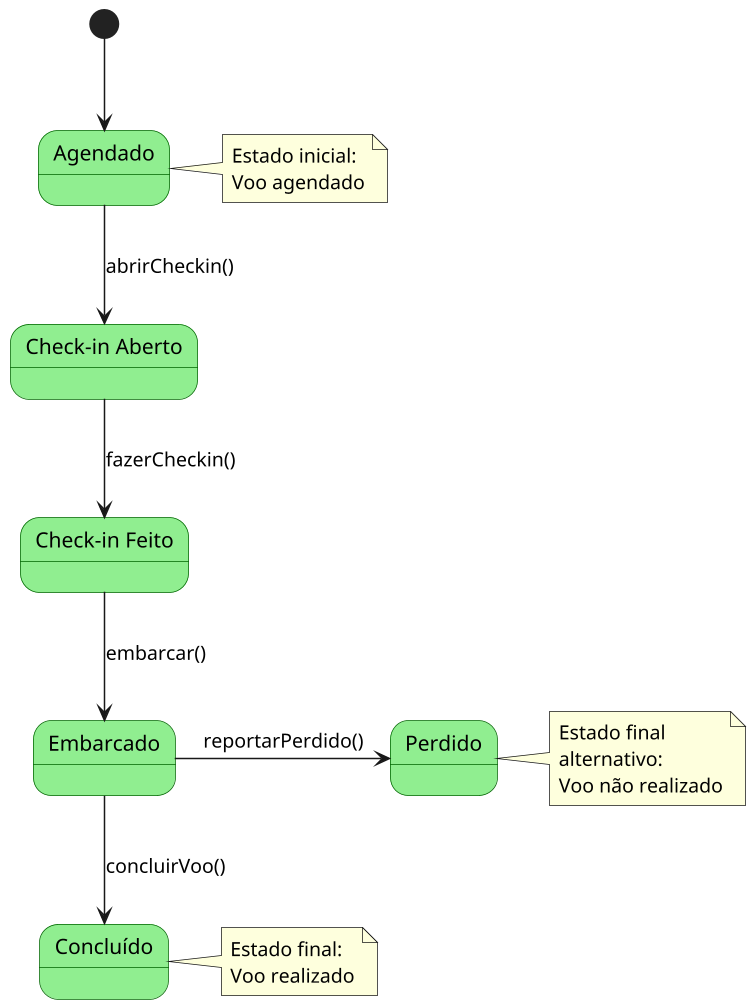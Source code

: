 @startuml
scale 1.5
skinparam StateAttributeIconSize 0

' Define estados
[*] --> Agendado

state "Agendado" as Agendado
state "Check-in Aberto" as CheckinAberto
state "Check-in Feito" as CheckinFeito
state "Embarcado" as Embarcado
state "Concluído" as Concluido
state "Perdido" as Perdido

' Transições verticais e laterais
Agendado -down-> CheckinAberto : abrirCheckin()
CheckinAberto -down-> CheckinFeito : fazerCheckin()
CheckinFeito -down-> Embarcado : embarcar()
Embarcado -down-> Concluido : concluirVoo()

' Transição para voo perdido
Embarcado -right-> Perdido : reportarPerdido()

' Notas explicativas
note right of Agendado
  Estado inicial:
  Voo agendado
end note

note right of Concluido
  Estado final:
  Voo realizado
end note

note right of Perdido
  Estado final
  alternativo:
  Voo não realizado
end note

' Formatação
skinparam state {
  BackgroundColor LightGreen
  BorderColor DarkGreen
  FontSize 14
}

@enduml

